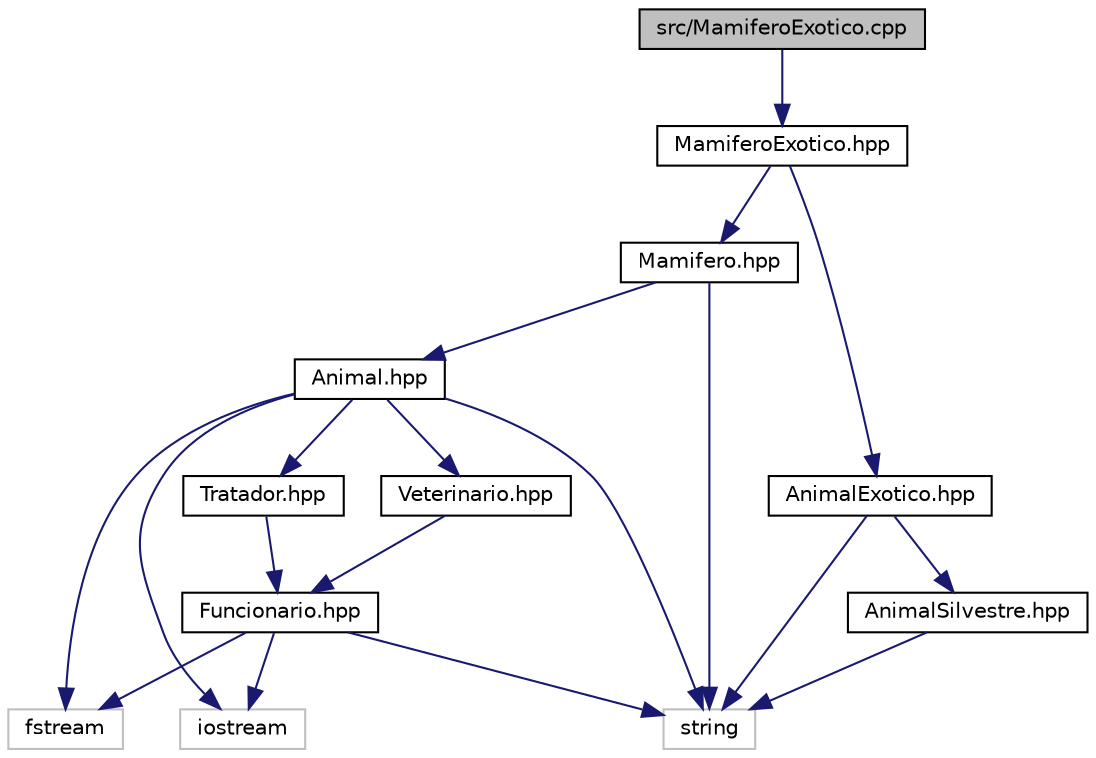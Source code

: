 digraph "src/MamiferoExotico.cpp"
{
  edge [fontname="Helvetica",fontsize="10",labelfontname="Helvetica",labelfontsize="10"];
  node [fontname="Helvetica",fontsize="10",shape=record];
  Node0 [label="src/MamiferoExotico.cpp",height=0.2,width=0.4,color="black", fillcolor="grey75", style="filled", fontcolor="black"];
  Node0 -> Node1 [color="midnightblue",fontsize="10",style="solid",fontname="Helvetica"];
  Node1 [label="MamiferoExotico.hpp",height=0.2,width=0.4,color="black", fillcolor="white", style="filled",URL="$MamiferoExotico_8hpp.html",tooltip="Classe que representa os mamíferos exóticos. "];
  Node1 -> Node2 [color="midnightblue",fontsize="10",style="solid",fontname="Helvetica"];
  Node2 [label="Mamifero.hpp",height=0.2,width=0.4,color="black", fillcolor="white", style="filled",URL="$Mamifero_8hpp.html",tooltip="Classe que representa os mamíferos. "];
  Node2 -> Node3 [color="midnightblue",fontsize="10",style="solid",fontname="Helvetica"];
  Node3 [label="Animal.hpp",height=0.2,width=0.4,color="black", fillcolor="white", style="filled",URL="$Animal_8hpp.html",tooltip="Classe que representa os animais. "];
  Node3 -> Node4 [color="midnightblue",fontsize="10",style="solid",fontname="Helvetica"];
  Node4 [label="Veterinario.hpp",height=0.2,width=0.4,color="black", fillcolor="white", style="filled",URL="$Veterinario_8hpp.html",tooltip="Classe que representa os veterinários. "];
  Node4 -> Node5 [color="midnightblue",fontsize="10",style="solid",fontname="Helvetica"];
  Node5 [label="Funcionario.hpp",height=0.2,width=0.4,color="black", fillcolor="white", style="filled",URL="$Funcionario_8hpp.html",tooltip="Classe que representa os funcionarios. "];
  Node5 -> Node6 [color="midnightblue",fontsize="10",style="solid",fontname="Helvetica"];
  Node6 [label="iostream",height=0.2,width=0.4,color="grey75", fillcolor="white", style="filled"];
  Node5 -> Node7 [color="midnightblue",fontsize="10",style="solid",fontname="Helvetica"];
  Node7 [label="fstream",height=0.2,width=0.4,color="grey75", fillcolor="white", style="filled"];
  Node5 -> Node8 [color="midnightblue",fontsize="10",style="solid",fontname="Helvetica"];
  Node8 [label="string",height=0.2,width=0.4,color="grey75", fillcolor="white", style="filled"];
  Node3 -> Node9 [color="midnightblue",fontsize="10",style="solid",fontname="Helvetica"];
  Node9 [label="Tratador.hpp",height=0.2,width=0.4,color="black", fillcolor="white", style="filled",URL="$Tratador_8hpp.html",tooltip="Classe que representa os tratadores dos animais. "];
  Node9 -> Node5 [color="midnightblue",fontsize="10",style="solid",fontname="Helvetica"];
  Node3 -> Node6 [color="midnightblue",fontsize="10",style="solid",fontname="Helvetica"];
  Node3 -> Node7 [color="midnightblue",fontsize="10",style="solid",fontname="Helvetica"];
  Node3 -> Node8 [color="midnightblue",fontsize="10",style="solid",fontname="Helvetica"];
  Node2 -> Node8 [color="midnightblue",fontsize="10",style="solid",fontname="Helvetica"];
  Node1 -> Node10 [color="midnightblue",fontsize="10",style="solid",fontname="Helvetica"];
  Node10 [label="AnimalExotico.hpp",height=0.2,width=0.4,color="black", fillcolor="white", style="filled",URL="$AnimalExotico_8hpp.html",tooltip="Classe que representa os animais exoticos. "];
  Node10 -> Node11 [color="midnightblue",fontsize="10",style="solid",fontname="Helvetica"];
  Node11 [label="AnimalSilvestre.hpp",height=0.2,width=0.4,color="black", fillcolor="white", style="filled",URL="$AnimalSilvestre_8hpp.html",tooltip="Classe que representa os animais silvestres. "];
  Node11 -> Node8 [color="midnightblue",fontsize="10",style="solid",fontname="Helvetica"];
  Node10 -> Node8 [color="midnightblue",fontsize="10",style="solid",fontname="Helvetica"];
}
